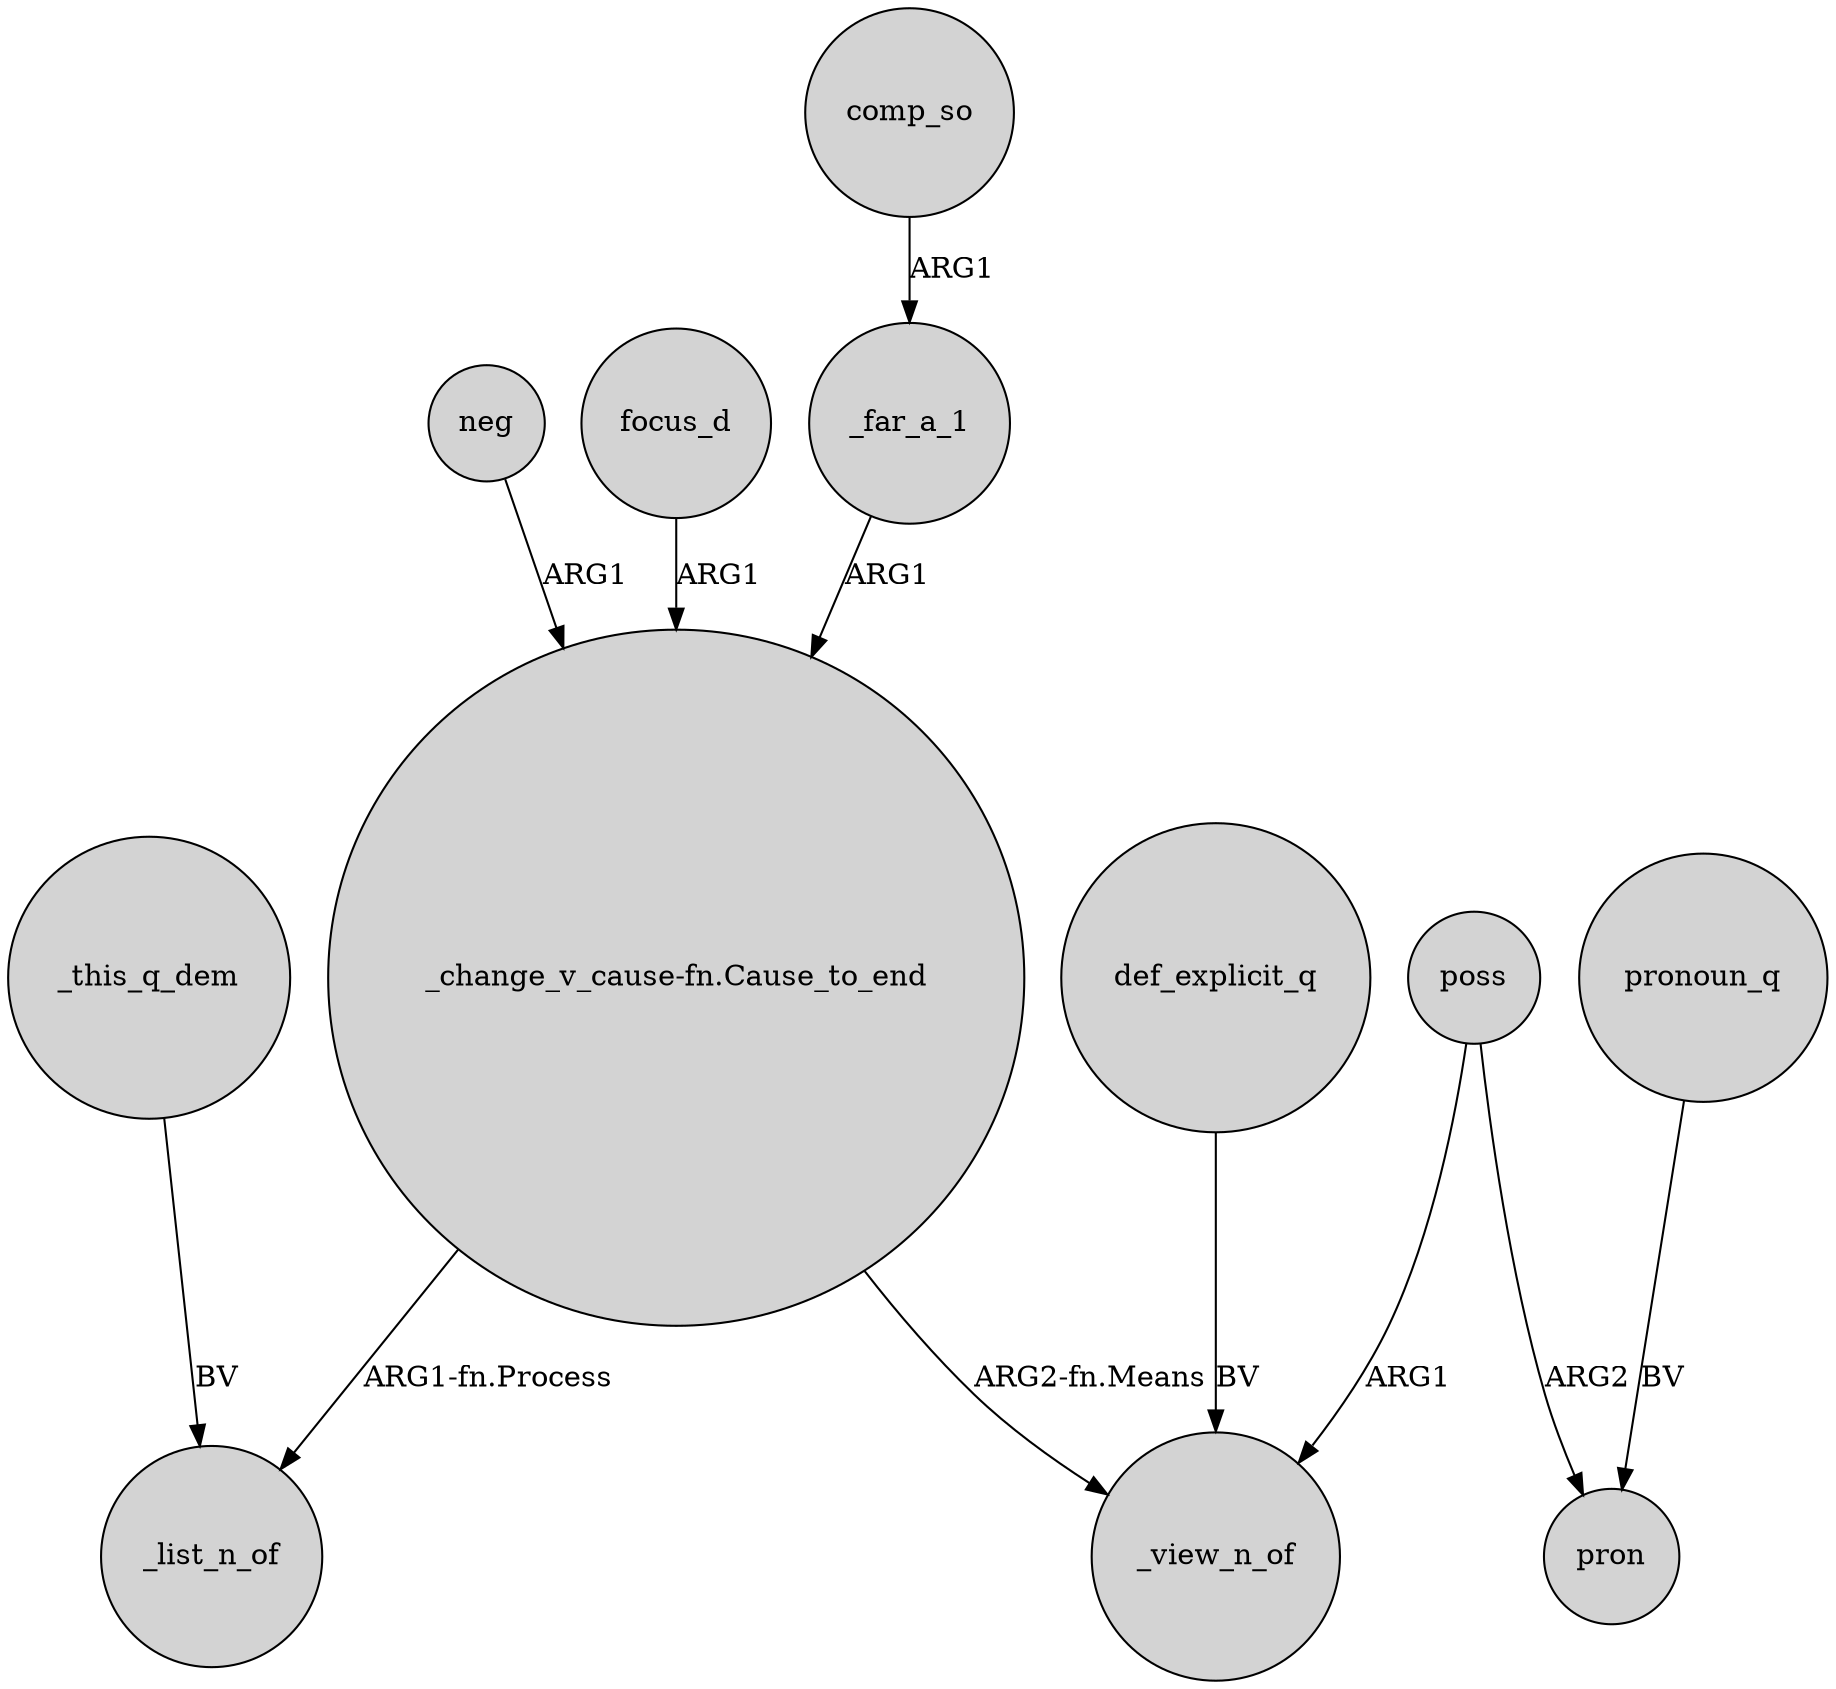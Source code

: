 digraph {
	node [shape=circle style=filled]
	neg -> "_change_v_cause-fn.Cause_to_end" [label=ARG1]
	_this_q_dem -> _list_n_of [label=BV]
	poss -> _view_n_of [label=ARG1]
	focus_d -> "_change_v_cause-fn.Cause_to_end" [label=ARG1]
	pronoun_q -> pron [label=BV]
	"_change_v_cause-fn.Cause_to_end" -> _view_n_of [label="ARG2-fn.Means"]
	_far_a_1 -> "_change_v_cause-fn.Cause_to_end" [label=ARG1]
	comp_so -> _far_a_1 [label=ARG1]
	def_explicit_q -> _view_n_of [label=BV]
	poss -> pron [label=ARG2]
	"_change_v_cause-fn.Cause_to_end" -> _list_n_of [label="ARG1-fn.Process"]
}
